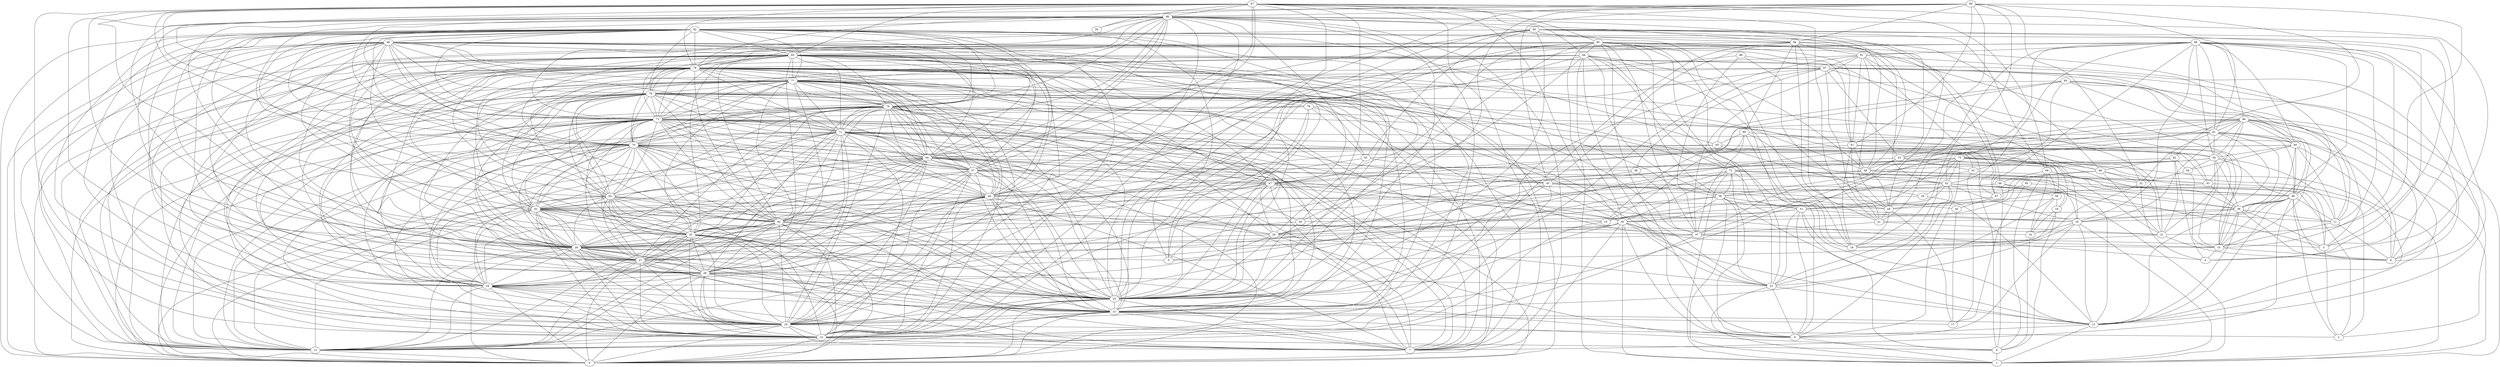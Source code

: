 digraph "sensornet-topology" {
label = "";
rankdir="BT";"0"->"13" [arrowhead = "both"] 
"0"->"14" [arrowhead = "both"] 
"0"->"20" [arrowhead = "both"] 
"0"->"21" [arrowhead = "both"] 
"0"->"23" [arrowhead = "both"] 
"0"->"24" [arrowhead = "both"] 
"0"->"26" [arrowhead = "both"] 
"0"->"27" [arrowhead = "both"] 
"0"->"28" [arrowhead = "both"] 
"0"->"33" [arrowhead = "both"] 
"0"->"40" [arrowhead = "both"] 
"0"->"42" [arrowhead = "both"] 
"0"->"63" [arrowhead = "both"] 
"0"->"64" [arrowhead = "both"] 
"0"->"70" [arrowhead = "both"] 
"0"->"71" [arrowhead = "both"] 
"0"->"73" [arrowhead = "both"] 
"0"->"74" [arrowhead = "both"] 
"0"->"76" [arrowhead = "both"] 
"0"->"77" [arrowhead = "both"] 
"0"->"78" [arrowhead = "both"] 
"0"->"83" [arrowhead = "both"] 
"0"->"90" [arrowhead = "both"] 
"0"->"92" [arrowhead = "both"] 
"1"->"6" [arrowhead = "both"] 
"1"->"8" [arrowhead = "both"] 
"1"->"12" [arrowhead = "both"] 
"1"->"22" [arrowhead = "both"] 
"1"->"25" [arrowhead = "both"] 
"1"->"35" [arrowhead = "both"] 
"1"->"58" [arrowhead = "both"] 
"1"->"62" [arrowhead = "both"] 
"1"->"71" [arrowhead = "both"] 
"1"->"72" [arrowhead = "both"] 
"1"->"75" [arrowhead = "both"] 
"1"->"85" [arrowhead = "both"] 
"1"->"93" [arrowhead = "both"] 
"2"->"3" [arrowhead = "both"] 
"2"->"20" [arrowhead = "both"] 
"2"->"43" [arrowhead = "both"] 
"2"->"48" [arrowhead = "both"] 
"2"->"80" [arrowhead = "both"] 
"2"->"93" [arrowhead = "both"] 
"3"->"36" [arrowhead = "both"] 
"3"->"37" [arrowhead = "both"] 
"3"->"45" [arrowhead = "both"] 
"3"->"68" [arrowhead = "both"] 
"3"->"69" [arrowhead = "both"] 
"3"->"87" [arrowhead = "both"] 
"3"->"92" [arrowhead = "both"] 
"3"->"95" [arrowhead = "both"] 
"4"->"10" [arrowhead = "both"] 
"4"->"32" [arrowhead = "both"] 
"4"->"47" [arrowhead = "both"] 
"4"->"82" [arrowhead = "both"] 
"4"->"95" [arrowhead = "both"] 
"4"->"96" [arrowhead = "both"] 
"5"->"19" [arrowhead = "both"] 
"5"->"28" [arrowhead = "both"] 
"5"->"29" [arrowhead = "both"] 
"5"->"45" [arrowhead = "both"] 
"5"->"79" [arrowhead = "both"] 
"5"->"92" [arrowhead = "both"] 
"5"->"95" [arrowhead = "both"] 
"6"->"14" [arrowhead = "both"] 
"6"->"16" [arrowhead = "both"] 
"6"->"19" [arrowhead = "both"] 
"6"->"21" [arrowhead = "both"] 
"6"->"51" [arrowhead = "both"] 
"6"->"66" [arrowhead = "both"] 
"6"->"69" [arrowhead = "both"] 
"6"->"79" [arrowhead = "both"] 
"7"->"14" [arrowhead = "both"] 
"7"->"20" [arrowhead = "both"] 
"7"->"21" [arrowhead = "both"] 
"7"->"23" [arrowhead = "both"] 
"7"->"24" [arrowhead = "both"] 
"7"->"27" [arrowhead = "both"] 
"7"->"28" [arrowhead = "both"] 
"7"->"33" [arrowhead = "both"] 
"7"->"35" [arrowhead = "both"] 
"7"->"46" [arrowhead = "both"] 
"7"->"47" [arrowhead = "both"] 
"7"->"48" [arrowhead = "both"] 
"7"->"64" [arrowhead = "both"] 
"7"->"70" [arrowhead = "both"] 
"7"->"71" [arrowhead = "both"] 
"7"->"73" [arrowhead = "both"] 
"7"->"74" [arrowhead = "both"] 
"7"->"77" [arrowhead = "both"] 
"7"->"78" [arrowhead = "both"] 
"7"->"83" [arrowhead = "both"] 
"7"->"96" [arrowhead = "both"] 
"7"->"97" [arrowhead = "both"] 
"8"->"12" [arrowhead = "both"] 
"8"->"22" [arrowhead = "both"] 
"8"->"25" [arrowhead = "both"] 
"8"->"28" [arrowhead = "both"] 
"8"->"34" [arrowhead = "both"] 
"8"->"35" [arrowhead = "both"] 
"8"->"51" [arrowhead = "both"] 
"8"->"62" [arrowhead = "both"] 
"8"->"72" [arrowhead = "both"] 
"8"->"75" [arrowhead = "both"] 
"8"->"77" [arrowhead = "both"] 
"8"->"84" [arrowhead = "both"] 
"8"->"85" [arrowhead = "both"] 
"9"->"10" [arrowhead = "both"] 
"9"->"11" [arrowhead = "both"] 
"9"->"31" [arrowhead = "both"] 
"9"->"36" [arrowhead = "both"] 
"9"->"48" [arrowhead = "both"] 
"9"->"60" [arrowhead = "both"] 
"9"->"61" [arrowhead = "both"] 
"9"->"83" [arrowhead = "both"] 
"9"->"86" [arrowhead = "both"] 
"9"->"87" [arrowhead = "both"] 
"9"->"98" [arrowhead = "both"] 
"10"->"11" [arrowhead = "both"] 
"10"->"35" [arrowhead = "both"] 
"10"->"36" [arrowhead = "both"] 
"10"->"37" [arrowhead = "both"] 
"10"->"48" [arrowhead = "both"] 
"10"->"54" [arrowhead = "both"] 
"10"->"59" [arrowhead = "both"] 
"10"->"61" [arrowhead = "both"] 
"10"->"78" [arrowhead = "both"] 
"10"->"86" [arrowhead = "both"] 
"10"->"87" [arrowhead = "both"] 
"10"->"98" [arrowhead = "both"] 
"11"->"36" [arrowhead = "both"] 
"11"->"47" [arrowhead = "both"] 
"11"->"48" [arrowhead = "both"] 
"11"->"59" [arrowhead = "both"] 
"11"->"60" [arrowhead = "both"] 
"11"->"85" [arrowhead = "both"] 
"11"->"86" [arrowhead = "both"] 
"11"->"98" [arrowhead = "both"] 
"12"->"21" [arrowhead = "both"] 
"12"->"22" [arrowhead = "both"] 
"12"->"25" [arrowhead = "both"] 
"12"->"35" [arrowhead = "both"] 
"12"->"36" [arrowhead = "both"] 
"12"->"39" [arrowhead = "both"] 
"12"->"48" [arrowhead = "both"] 
"12"->"51" [arrowhead = "both"] 
"12"->"58" [arrowhead = "both"] 
"12"->"72" [arrowhead = "both"] 
"12"->"75" [arrowhead = "both"] 
"12"->"86" [arrowhead = "both"] 
"12"->"90" [arrowhead = "both"] 
"12"->"98" [arrowhead = "both"] 
"13"->"14" [arrowhead = "both"] 
"13"->"20" [arrowhead = "both"] 
"13"->"21" [arrowhead = "both"] 
"13"->"23" [arrowhead = "both"] 
"13"->"24" [arrowhead = "both"] 
"13"->"26" [arrowhead = "both"] 
"13"->"27" [arrowhead = "both"] 
"13"->"28" [arrowhead = "both"] 
"13"->"33" [arrowhead = "both"] 
"13"->"37" [arrowhead = "both"] 
"13"->"40" [arrowhead = "both"] 
"13"->"42" [arrowhead = "both"] 
"13"->"64" [arrowhead = "both"] 
"13"->"70" [arrowhead = "both"] 
"13"->"71" [arrowhead = "both"] 
"13"->"73" [arrowhead = "both"] 
"13"->"74" [arrowhead = "both"] 
"13"->"75" [arrowhead = "both"] 
"13"->"76" [arrowhead = "both"] 
"13"->"77" [arrowhead = "both"] 
"13"->"78" [arrowhead = "both"] 
"13"->"79" [arrowhead = "both"] 
"13"->"83" [arrowhead = "both"] 
"13"->"90" [arrowhead = "both"] 
"13"->"92" [arrowhead = "both"] 
"13"->"98" [arrowhead = "both"] 
"14"->"15" [arrowhead = "both"] 
"14"->"20" [arrowhead = "both"] 
"14"->"21" [arrowhead = "both"] 
"14"->"23" [arrowhead = "both"] 
"14"->"24" [arrowhead = "both"] 
"14"->"26" [arrowhead = "both"] 
"14"->"27" [arrowhead = "both"] 
"14"->"28" [arrowhead = "both"] 
"14"->"33" [arrowhead = "both"] 
"14"->"40" [arrowhead = "both"] 
"14"->"42" [arrowhead = "both"] 
"14"->"45" [arrowhead = "both"] 
"14"->"46" [arrowhead = "both"] 
"14"->"57" [arrowhead = "both"] 
"14"->"63" [arrowhead = "both"] 
"14"->"70" [arrowhead = "both"] 
"14"->"71" [arrowhead = "both"] 
"14"->"73" [arrowhead = "both"] 
"14"->"74" [arrowhead = "both"] 
"14"->"76" [arrowhead = "both"] 
"14"->"77" [arrowhead = "both"] 
"14"->"78" [arrowhead = "both"] 
"14"->"83" [arrowhead = "both"] 
"14"->"90" [arrowhead = "both"] 
"14"->"92" [arrowhead = "both"] 
"14"->"94" [arrowhead = "both"] 
"14"->"95" [arrowhead = "both"] 
"14"->"96" [arrowhead = "both"] 
"15"->"39" [arrowhead = "both"] 
"15"->"42" [arrowhead = "both"] 
"15"->"43" [arrowhead = "both"] 
"15"->"51" [arrowhead = "both"] 
"15"->"64" [arrowhead = "both"] 
"15"->"89" [arrowhead = "both"] 
"15"->"93" [arrowhead = "both"] 
"16"->"19" [arrowhead = "both"] 
"16"->"25" [arrowhead = "both"] 
"16"->"42" [arrowhead = "both"] 
"16"->"56" [arrowhead = "both"] 
"16"->"69" [arrowhead = "both"] 
"17"->"21" [arrowhead = "both"] 
"17"->"30" [arrowhead = "both"] 
"17"->"44" [arrowhead = "both"] 
"17"->"52" [arrowhead = "both"] 
"17"->"80" [arrowhead = "both"] 
"18"->"31" [arrowhead = "both"] 
"18"->"32" [arrowhead = "both"] 
"18"->"44" [arrowhead = "both"] 
"18"->"81" [arrowhead = "both"] 
"18"->"84" [arrowhead = "both"] 
"18"->"89" [arrowhead = "both"] 
"18"->"94" [arrowhead = "both"] 
"18"->"96" [arrowhead = "both"] 
"18"->"99" [arrowhead = "both"] 
"19"->"56" [arrowhead = "both"] 
"19"->"66" [arrowhead = "both"] 
"19"->"71" [arrowhead = "both"] 
"20"->"21" [arrowhead = "both"] 
"20"->"23" [arrowhead = "both"] 
"20"->"24" [arrowhead = "both"] 
"20"->"26" [arrowhead = "both"] 
"20"->"27" [arrowhead = "both"] 
"20"->"28" [arrowhead = "both"] 
"20"->"33" [arrowhead = "both"] 
"20"->"40" [arrowhead = "both"] 
"20"->"42" [arrowhead = "both"] 
"20"->"46" [arrowhead = "both"] 
"20"->"47" [arrowhead = "both"] 
"20"->"52" [arrowhead = "both"] 
"20"->"57" [arrowhead = "both"] 
"20"->"61" [arrowhead = "both"] 
"20"->"63" [arrowhead = "both"] 
"20"->"64" [arrowhead = "both"] 
"20"->"71" [arrowhead = "both"] 
"20"->"73" [arrowhead = "both"] 
"20"->"74" [arrowhead = "both"] 
"20"->"76" [arrowhead = "both"] 
"20"->"77" [arrowhead = "both"] 
"20"->"78" [arrowhead = "both"] 
"20"->"83" [arrowhead = "both"] 
"20"->"90" [arrowhead = "both"] 
"20"->"92" [arrowhead = "both"] 
"20"->"96" [arrowhead = "both"] 
"20"->"97" [arrowhead = "both"] 
"21"->"23" [arrowhead = "both"] 
"21"->"24" [arrowhead = "both"] 
"21"->"26" [arrowhead = "both"] 
"21"->"27" [arrowhead = "both"] 
"21"->"28" [arrowhead = "both"] 
"21"->"33" [arrowhead = "both"] 
"21"->"40" [arrowhead = "both"] 
"21"->"42" [arrowhead = "both"] 
"21"->"46" [arrowhead = "both"] 
"21"->"56" [arrowhead = "both"] 
"21"->"57" [arrowhead = "both"] 
"21"->"63" [arrowhead = "both"] 
"21"->"64" [arrowhead = "both"] 
"21"->"70" [arrowhead = "both"] 
"21"->"73" [arrowhead = "both"] 
"21"->"74" [arrowhead = "both"] 
"21"->"76" [arrowhead = "both"] 
"21"->"77" [arrowhead = "both"] 
"21"->"78" [arrowhead = "both"] 
"21"->"83" [arrowhead = "both"] 
"21"->"90" [arrowhead = "both"] 
"21"->"92" [arrowhead = "both"] 
"21"->"96" [arrowhead = "both"] 
"22"->"25" [arrowhead = "both"] 
"22"->"26" [arrowhead = "both"] 
"22"->"34" [arrowhead = "both"] 
"22"->"35" [arrowhead = "both"] 
"22"->"51" [arrowhead = "both"] 
"22"->"58" [arrowhead = "both"] 
"22"->"62" [arrowhead = "both"] 
"22"->"75" [arrowhead = "both"] 
"22"->"76" [arrowhead = "both"] 
"22"->"79" [arrowhead = "both"] 
"22"->"84" [arrowhead = "both"] 
"22"->"85" [arrowhead = "both"] 
"23"->"24" [arrowhead = "both"] 
"23"->"26" [arrowhead = "both"] 
"23"->"27" [arrowhead = "both"] 
"23"->"28" [arrowhead = "both"] 
"23"->"29" [arrowhead = "both"] 
"23"->"33" [arrowhead = "both"] 
"23"->"34" [arrowhead = "both"] 
"23"->"35" [arrowhead = "both"] 
"23"->"40" [arrowhead = "both"] 
"23"->"42" [arrowhead = "both"] 
"23"->"45" [arrowhead = "both"] 
"23"->"46" [arrowhead = "both"] 
"23"->"47" [arrowhead = "both"] 
"23"->"57" [arrowhead = "both"] 
"23"->"63" [arrowhead = "both"] 
"23"->"64" [arrowhead = "both"] 
"23"->"70" [arrowhead = "both"] 
"23"->"71" [arrowhead = "both"] 
"23"->"74" [arrowhead = "both"] 
"23"->"76" [arrowhead = "both"] 
"23"->"77" [arrowhead = "both"] 
"23"->"78" [arrowhead = "both"] 
"23"->"79" [arrowhead = "both"] 
"23"->"83" [arrowhead = "both"] 
"23"->"84" [arrowhead = "both"] 
"23"->"85" [arrowhead = "both"] 
"23"->"87" [arrowhead = "both"] 
"23"->"90" [arrowhead = "both"] 
"23"->"91" [arrowhead = "both"] 
"23"->"92" [arrowhead = "both"] 
"23"->"95" [arrowhead = "both"] 
"23"->"96" [arrowhead = "both"] 
"23"->"97" [arrowhead = "both"] 
"24"->"26" [arrowhead = "both"] 
"24"->"27" [arrowhead = "both"] 
"24"->"28" [arrowhead = "both"] 
"24"->"33" [arrowhead = "both"] 
"24"->"34" [arrowhead = "both"] 
"24"->"40" [arrowhead = "both"] 
"24"->"42" [arrowhead = "both"] 
"24"->"46" [arrowhead = "both"] 
"24"->"57" [arrowhead = "both"] 
"24"->"63" [arrowhead = "both"] 
"24"->"64" [arrowhead = "both"] 
"24"->"70" [arrowhead = "both"] 
"24"->"71" [arrowhead = "both"] 
"24"->"73" [arrowhead = "both"] 
"24"->"76" [arrowhead = "both"] 
"24"->"77" [arrowhead = "both"] 
"24"->"78" [arrowhead = "both"] 
"24"->"83" [arrowhead = "both"] 
"24"->"90" [arrowhead = "both"] 
"24"->"92" [arrowhead = "both"] 
"24"->"96" [arrowhead = "both"] 
"25"->"36" [arrowhead = "both"] 
"25"->"48" [arrowhead = "both"] 
"25"->"51" [arrowhead = "both"] 
"25"->"58" [arrowhead = "both"] 
"25"->"62" [arrowhead = "both"] 
"25"->"72" [arrowhead = "both"] 
"25"->"83" [arrowhead = "both"] 
"25"->"86" [arrowhead = "both"] 
"25"->"98" [arrowhead = "both"] 
"26"->"27" [arrowhead = "both"] 
"26"->"28" [arrowhead = "both"] 
"26"->"33" [arrowhead = "both"] 
"26"->"40" [arrowhead = "both"] 
"26"->"42" [arrowhead = "both"] 
"26"->"63" [arrowhead = "both"] 
"26"->"64" [arrowhead = "both"] 
"26"->"70" [arrowhead = "both"] 
"26"->"71" [arrowhead = "both"] 
"26"->"72" [arrowhead = "both"] 
"26"->"73" [arrowhead = "both"] 
"26"->"74" [arrowhead = "both"] 
"26"->"77" [arrowhead = "both"] 
"26"->"78" [arrowhead = "both"] 
"26"->"83" [arrowhead = "both"] 
"26"->"87" [arrowhead = "both"] 
"26"->"88" [arrowhead = "both"] 
"26"->"90" [arrowhead = "both"] 
"26"->"92" [arrowhead = "both"] 
"27"->"28" [arrowhead = "both"] 
"27"->"33" [arrowhead = "both"] 
"27"->"37" [arrowhead = "both"] 
"27"->"40" [arrowhead = "both"] 
"27"->"42" [arrowhead = "both"] 
"27"->"46" [arrowhead = "both"] 
"27"->"57" [arrowhead = "both"] 
"27"->"59" [arrowhead = "both"] 
"27"->"63" [arrowhead = "both"] 
"27"->"64" [arrowhead = "both"] 
"27"->"70" [arrowhead = "both"] 
"27"->"71" [arrowhead = "both"] 
"27"->"73" [arrowhead = "both"] 
"27"->"74" [arrowhead = "both"] 
"27"->"76" [arrowhead = "both"] 
"27"->"78" [arrowhead = "both"] 
"27"->"83" [arrowhead = "both"] 
"27"->"90" [arrowhead = "both"] 
"27"->"92" [arrowhead = "both"] 
"27"->"96" [arrowhead = "both"] 
"28"->"33" [arrowhead = "both"] 
"28"->"34" [arrowhead = "both"] 
"28"->"35" [arrowhead = "both"] 
"28"->"40" [arrowhead = "both"] 
"28"->"42" [arrowhead = "both"] 
"28"->"46" [arrowhead = "both"] 
"28"->"47" [arrowhead = "both"] 
"28"->"49" [arrowhead = "both"] 
"28"->"55" [arrowhead = "both"] 
"28"->"57" [arrowhead = "both"] 
"28"->"58" [arrowhead = "both"] 
"28"->"63" [arrowhead = "both"] 
"28"->"64" [arrowhead = "both"] 
"28"->"70" [arrowhead = "both"] 
"28"->"71" [arrowhead = "both"] 
"28"->"73" [arrowhead = "both"] 
"28"->"74" [arrowhead = "both"] 
"28"->"76" [arrowhead = "both"] 
"28"->"77" [arrowhead = "both"] 
"28"->"78" [arrowhead = "both"] 
"28"->"83" [arrowhead = "both"] 
"28"->"84" [arrowhead = "both"] 
"28"->"85" [arrowhead = "both"] 
"28"->"90" [arrowhead = "both"] 
"28"->"92" [arrowhead = "both"] 
"28"->"96" [arrowhead = "both"] 
"28"->"97" [arrowhead = "both"] 
"28"->"99" [arrowhead = "both"] 
"29"->"36" [arrowhead = "both"] 
"29"->"55" [arrowhead = "both"] 
"29"->"73" [arrowhead = "both"] 
"29"->"99" [arrowhead = "both"] 
"30"->"45" [arrowhead = "both"] 
"30"->"67" [arrowhead = "both"] 
"31"->"40" [arrowhead = "both"] 
"31"->"41" [arrowhead = "both"] 
"31"->"49" [arrowhead = "both"] 
"31"->"59" [arrowhead = "both"] 
"31"->"68" [arrowhead = "both"] 
"31"->"74" [arrowhead = "both"] 
"31"->"82" [arrowhead = "both"] 
"31"->"91" [arrowhead = "both"] 
"31"->"99" [arrowhead = "both"] 
"32"->"49" [arrowhead = "both"] 
"32"->"54" [arrowhead = "both"] 
"32"->"61" [arrowhead = "both"] 
"32"->"68" [arrowhead = "both"] 
"32"->"99" [arrowhead = "both"] 
"33"->"40" [arrowhead = "both"] 
"33"->"42" [arrowhead = "both"] 
"33"->"46" [arrowhead = "both"] 
"33"->"47" [arrowhead = "both"] 
"33"->"57" [arrowhead = "both"] 
"33"->"63" [arrowhead = "both"] 
"33"->"64" [arrowhead = "both"] 
"33"->"70" [arrowhead = "both"] 
"33"->"71" [arrowhead = "both"] 
"33"->"73" [arrowhead = "both"] 
"33"->"74" [arrowhead = "both"] 
"33"->"76" [arrowhead = "both"] 
"33"->"77" [arrowhead = "both"] 
"33"->"78" [arrowhead = "both"] 
"33"->"90" [arrowhead = "both"] 
"33"->"92" [arrowhead = "both"] 
"33"->"96" [arrowhead = "both"] 
"33"->"97" [arrowhead = "both"] 
"33"->"98" [arrowhead = "both"] 
"34"->"35" [arrowhead = "both"] 
"34"->"38" [arrowhead = "both"] 
"34"->"47" [arrowhead = "both"] 
"34"->"58" [arrowhead = "both"] 
"34"->"70" [arrowhead = "both"] 
"34"->"72" [arrowhead = "both"] 
"34"->"73" [arrowhead = "both"] 
"34"->"78" [arrowhead = "both"] 
"34"->"85" [arrowhead = "both"] 
"34"->"97" [arrowhead = "both"] 
"35"->"47" [arrowhead = "both"] 
"35"->"51" [arrowhead = "both"] 
"35"->"58" [arrowhead = "both"] 
"35"->"68" [arrowhead = "both"] 
"35"->"72" [arrowhead = "both"] 
"35"->"73" [arrowhead = "both"] 
"35"->"78" [arrowhead = "both"] 
"35"->"84" [arrowhead = "both"] 
"35"->"97" [arrowhead = "both"] 
"36"->"43" [arrowhead = "both"] 
"36"->"48" [arrowhead = "both"] 
"36"->"53" [arrowhead = "both"] 
"36"->"59" [arrowhead = "both"] 
"36"->"60" [arrowhead = "both"] 
"36"->"61" [arrowhead = "both"] 
"36"->"62" [arrowhead = "both"] 
"36"->"75" [arrowhead = "both"] 
"36"->"98" [arrowhead = "both"] 
"37"->"38" [arrowhead = "both"] 
"37"->"41" [arrowhead = "both"] 
"37"->"53" [arrowhead = "both"] 
"37"->"60" [arrowhead = "both"] 
"37"->"63" [arrowhead = "both"] 
"37"->"76" [arrowhead = "both"] 
"37"->"77" [arrowhead = "both"] 
"37"->"85" [arrowhead = "both"] 
"37"->"88" [arrowhead = "both"] 
"37"->"89" [arrowhead = "both"] 
"37"->"91" [arrowhead = "both"] 
"38"->"59" [arrowhead = "both"] 
"38"->"64" [arrowhead = "both"] 
"38"->"87" [arrowhead = "both"] 
"39"->"62" [arrowhead = "both"] 
"39"->"65" [arrowhead = "both"] 
"40"->"42" [arrowhead = "both"] 
"40"->"63" [arrowhead = "both"] 
"40"->"64" [arrowhead = "both"] 
"40"->"70" [arrowhead = "both"] 
"40"->"71" [arrowhead = "both"] 
"40"->"73" [arrowhead = "both"] 
"40"->"74" [arrowhead = "both"] 
"40"->"76" [arrowhead = "both"] 
"40"->"77" [arrowhead = "both"] 
"40"->"78" [arrowhead = "both"] 
"40"->"81" [arrowhead = "both"] 
"40"->"83" [arrowhead = "both"] 
"40"->"86" [arrowhead = "both"] 
"40"->"92" [arrowhead = "both"] 
"40"->"97" [arrowhead = "both"] 
"41"->"44" [arrowhead = "both"] 
"41"->"48" [arrowhead = "both"] 
"41"->"81" [arrowhead = "both"] 
"41"->"87" [arrowhead = "both"] 
"41"->"94" [arrowhead = "both"] 
"41"->"97" [arrowhead = "both"] 
"41"->"98" [arrowhead = "both"] 
"42"->"46" [arrowhead = "both"] 
"42"->"63" [arrowhead = "both"] 
"42"->"64" [arrowhead = "both"] 
"42"->"65" [arrowhead = "both"] 
"42"->"66" [arrowhead = "both"] 
"42"->"70" [arrowhead = "both"] 
"42"->"71" [arrowhead = "both"] 
"42"->"73" [arrowhead = "both"] 
"42"->"74" [arrowhead = "both"] 
"42"->"76" [arrowhead = "both"] 
"42"->"77" [arrowhead = "both"] 
"42"->"78" [arrowhead = "both"] 
"42"->"83" [arrowhead = "both"] 
"42"->"90" [arrowhead = "both"] 
"43"->"52" [arrowhead = "both"] 
"43"->"65" [arrowhead = "both"] 
"43"->"72" [arrowhead = "both"] 
"43"->"86" [arrowhead = "both"] 
"43"->"89" [arrowhead = "both"] 
"44"->"45" [arrowhead = "both"] 
"44"->"46" [arrowhead = "both"] 
"44"->"49" [arrowhead = "both"] 
"44"->"67" [arrowhead = "both"] 
"44"->"68" [arrowhead = "both"] 
"44"->"88" [arrowhead = "both"] 
"44"->"91" [arrowhead = "both"] 
"44"->"95" [arrowhead = "both"] 
"44"->"99" [arrowhead = "both"] 
"45"->"53" [arrowhead = "both"] 
"45"->"55" [arrowhead = "both"] 
"45"->"64" [arrowhead = "both"] 
"45"->"73" [arrowhead = "both"] 
"45"->"94" [arrowhead = "both"] 
"45"->"99" [arrowhead = "both"] 
"46"->"47" [arrowhead = "both"] 
"46"->"49" [arrowhead = "both"] 
"46"->"57" [arrowhead = "both"] 
"46"->"64" [arrowhead = "both"] 
"46"->"70" [arrowhead = "both"] 
"46"->"71" [arrowhead = "both"] 
"46"->"73" [arrowhead = "both"] 
"46"->"74" [arrowhead = "both"] 
"46"->"77" [arrowhead = "both"] 
"46"->"78" [arrowhead = "both"] 
"46"->"83" [arrowhead = "both"] 
"46"->"92" [arrowhead = "both"] 
"46"->"94" [arrowhead = "both"] 
"46"->"97" [arrowhead = "both"] 
"46"->"99" [arrowhead = "both"] 
"47"->"57" [arrowhead = "both"] 
"47"->"61" [arrowhead = "both"] 
"47"->"70" [arrowhead = "both"] 
"47"->"73" [arrowhead = "both"] 
"47"->"78" [arrowhead = "both"] 
"47"->"83" [arrowhead = "both"] 
"47"->"84" [arrowhead = "both"] 
"47"->"85" [arrowhead = "both"] 
"47"->"96" [arrowhead = "both"] 
"48"->"57" [arrowhead = "both"] 
"48"->"59" [arrowhead = "both"] 
"48"->"60" [arrowhead = "both"] 
"48"->"61" [arrowhead = "both"] 
"48"->"62" [arrowhead = "both"] 
"48"->"75" [arrowhead = "both"] 
"48"->"86" [arrowhead = "both"] 
"48"->"91" [arrowhead = "both"] 
"49"->"53" [arrowhead = "both"] 
"49"->"78" [arrowhead = "both"] 
"49"->"81" [arrowhead = "both"] 
"49"->"82" [arrowhead = "both"] 
"49"->"84" [arrowhead = "both"] 
"49"->"94" [arrowhead = "both"] 
"49"->"96" [arrowhead = "both"] 
"50"->"96" [arrowhead = "both"] 
"50"->"97" [arrowhead = "both"] 
"51"->"56" [arrowhead = "both"] 
"51"->"58" [arrowhead = "both"] 
"51"->"62" [arrowhead = "both"] 
"51"->"72" [arrowhead = "both"] 
"51"->"75" [arrowhead = "both"] 
"51"->"85" [arrowhead = "both"] 
"51"->"86" [arrowhead = "both"] 
"52"->"53" [arrowhead = "both"] 
"52"->"70" [arrowhead = "both"] 
"52"->"93" [arrowhead = "both"] 
"53"->"61" [arrowhead = "both"] 
"53"->"86" [arrowhead = "both"] 
"53"->"87" [arrowhead = "both"] 
"53"->"95" [arrowhead = "both"] 
"54"->"59" [arrowhead = "both"] 
"54"->"60" [arrowhead = "both"] 
"54"->"82" [arrowhead = "both"] 
"55"->"60" [arrowhead = "both"] 
"55"->"78" [arrowhead = "both"] 
"55"->"79" [arrowhead = "both"] 
"55"->"95" [arrowhead = "both"] 
"56"->"66" [arrowhead = "both"] 
"56"->"69" [arrowhead = "both"] 
"56"->"71" [arrowhead = "both"] 
"57"->"59" [arrowhead = "both"] 
"57"->"64" [arrowhead = "both"] 
"57"->"70" [arrowhead = "both"] 
"57"->"71" [arrowhead = "both"] 
"57"->"73" [arrowhead = "both"] 
"57"->"74" [arrowhead = "both"] 
"57"->"76" [arrowhead = "both"] 
"57"->"77" [arrowhead = "both"] 
"57"->"78" [arrowhead = "both"] 
"57"->"83" [arrowhead = "both"] 
"57"->"96" [arrowhead = "both"] 
"57"->"97" [arrowhead = "both"] 
"57"->"98" [arrowhead = "both"] 
"58"->"62" [arrowhead = "both"] 
"58"->"72" [arrowhead = "both"] 
"58"->"75" [arrowhead = "both"] 
"58"->"78" [arrowhead = "both"] 
"58"->"84" [arrowhead = "both"] 
"58"->"85" [arrowhead = "both"] 
"59"->"60" [arrowhead = "both"] 
"59"->"61" [arrowhead = "both"] 
"59"->"74" [arrowhead = "both"] 
"59"->"81" [arrowhead = "both"] 
"59"->"86" [arrowhead = "both"] 
"59"->"98" [arrowhead = "both"] 
"60"->"61" [arrowhead = "both"] 
"60"->"86" [arrowhead = "both"] 
"60"->"87" [arrowhead = "both"] 
"60"->"98" [arrowhead = "both"] 
"61"->"86" [arrowhead = "both"] 
"61"->"93" [arrowhead = "both"] 
"61"->"97" [arrowhead = "both"] 
"61"->"98" [arrowhead = "both"] 
"62"->"72" [arrowhead = "both"] 
"62"->"75" [arrowhead = "both"] 
"62"->"85" [arrowhead = "both"] 
"62"->"86" [arrowhead = "both"] 
"62"->"89" [arrowhead = "both"] 
"62"->"98" [arrowhead = "both"] 
"63"->"64" [arrowhead = "both"] 
"63"->"70" [arrowhead = "both"] 
"63"->"71" [arrowhead = "both"] 
"63"->"73" [arrowhead = "both"] 
"63"->"74" [arrowhead = "both"] 
"63"->"76" [arrowhead = "both"] 
"63"->"77" [arrowhead = "both"] 
"63"->"78" [arrowhead = "both"] 
"63"->"83" [arrowhead = "both"] 
"63"->"87" [arrowhead = "both"] 
"63"->"90" [arrowhead = "both"] 
"63"->"92" [arrowhead = "both"] 
"64"->"65" [arrowhead = "both"] 
"64"->"70" [arrowhead = "both"] 
"64"->"71" [arrowhead = "both"] 
"64"->"73" [arrowhead = "both"] 
"64"->"74" [arrowhead = "both"] 
"64"->"76" [arrowhead = "both"] 
"64"->"77" [arrowhead = "both"] 
"64"->"78" [arrowhead = "both"] 
"64"->"83" [arrowhead = "both"] 
"64"->"90" [arrowhead = "both"] 
"64"->"92" [arrowhead = "both"] 
"64"->"95" [arrowhead = "both"] 
"64"->"96" [arrowhead = "both"] 
"65"->"89" [arrowhead = "both"] 
"65"->"92" [arrowhead = "both"] 
"65"->"93" [arrowhead = "both"] 
"66"->"69" [arrowhead = "both"] 
"66"->"92" [arrowhead = "both"] 
"67"->"80" [arrowhead = "both"] 
"67"->"91" [arrowhead = "both"] 
"67"->"94" [arrowhead = "both"] 
"67"->"98" [arrowhead = "both"] 
"68"->"71" [arrowhead = "both"] 
"68"->"81" [arrowhead = "both"] 
"68"->"82" [arrowhead = "both"] 
"68"->"94" [arrowhead = "both"] 
"69"->"95" [arrowhead = "both"] 
"69"->"97" [arrowhead = "both"] 
"70"->"71" [arrowhead = "both"] 
"70"->"73" [arrowhead = "both"] 
"70"->"74" [arrowhead = "both"] 
"70"->"76" [arrowhead = "both"] 
"70"->"77" [arrowhead = "both"] 
"70"->"78" [arrowhead = "both"] 
"70"->"83" [arrowhead = "both"] 
"70"->"90" [arrowhead = "both"] 
"70"->"91" [arrowhead = "both"] 
"70"->"92" [arrowhead = "both"] 
"70"->"96" [arrowhead = "both"] 
"70"->"97" [arrowhead = "both"] 
"71"->"73" [arrowhead = "both"] 
"71"->"74" [arrowhead = "both"] 
"71"->"76" [arrowhead = "both"] 
"71"->"77" [arrowhead = "both"] 
"71"->"78" [arrowhead = "both"] 
"71"->"83" [arrowhead = "both"] 
"71"->"90" [arrowhead = "both"] 
"71"->"92" [arrowhead = "both"] 
"71"->"96" [arrowhead = "both"] 
"72"->"75" [arrowhead = "both"] 
"72"->"76" [arrowhead = "both"] 
"72"->"84" [arrowhead = "both"] 
"72"->"85" [arrowhead = "both"] 
"73"->"74" [arrowhead = "both"] 
"73"->"76" [arrowhead = "both"] 
"73"->"77" [arrowhead = "both"] 
"73"->"78" [arrowhead = "both"] 
"73"->"79" [arrowhead = "both"] 
"73"->"83" [arrowhead = "both"] 
"73"->"84" [arrowhead = "both"] 
"73"->"85" [arrowhead = "both"] 
"73"->"90" [arrowhead = "both"] 
"73"->"92" [arrowhead = "both"] 
"73"->"95" [arrowhead = "both"] 
"73"->"96" [arrowhead = "both"] 
"73"->"97" [arrowhead = "both"] 
"74"->"76" [arrowhead = "both"] 
"74"->"77" [arrowhead = "both"] 
"74"->"78" [arrowhead = "both"] 
"74"->"83" [arrowhead = "both"] 
"74"->"90" [arrowhead = "both"] 
"74"->"92" [arrowhead = "both"] 
"74"->"96" [arrowhead = "both"] 
"75"->"86" [arrowhead = "both"] 
"75"->"98" [arrowhead = "both"] 
"76"->"77" [arrowhead = "both"] 
"76"->"78" [arrowhead = "both"] 
"76"->"83" [arrowhead = "both"] 
"76"->"90" [arrowhead = "both"] 
"76"->"92" [arrowhead = "both"] 
"76"->"93" [arrowhead = "both"] 
"77"->"78" [arrowhead = "both"] 
"77"->"83" [arrowhead = "both"] 
"77"->"87" [arrowhead = "both"] 
"77"->"90" [arrowhead = "both"] 
"77"->"92" [arrowhead = "both"] 
"77"->"96" [arrowhead = "both"] 
"78"->"83" [arrowhead = "both"] 
"78"->"84" [arrowhead = "both"] 
"78"->"85" [arrowhead = "both"] 
"78"->"90" [arrowhead = "both"] 
"78"->"92" [arrowhead = "both"] 
"78"->"96" [arrowhead = "both"] 
"78"->"97" [arrowhead = "both"] 
"78"->"99" [arrowhead = "both"] 
"79"->"90" [arrowhead = "both"] 
"81"->"85" [arrowhead = "both"] 
"81"->"90" [arrowhead = "both"] 
"81"->"91" [arrowhead = "both"] 
"81"->"99" [arrowhead = "both"] 
"82"->"99" [arrowhead = "both"] 
"83"->"90" [arrowhead = "both"] 
"83"->"92" [arrowhead = "both"] 
"83"->"96" [arrowhead = "both"] 
"83"->"97" [arrowhead = "both"] 
"84"->"85" [arrowhead = "both"] 
"84"->"97" [arrowhead = "both"] 
"85"->"97" [arrowhead = "both"] 
"86"->"93" [arrowhead = "both"] 
"86"->"98" [arrowhead = "both"] 
"87"->"88" [arrowhead = "both"] 
"87"->"91" [arrowhead = "both"] 
"89"->"94" [arrowhead = "both"] 
"90"->"92" [arrowhead = "both"] 
"91"->"94" [arrowhead = "both"] 
"91"->"98" [arrowhead = "both"] 
"92"->"96" [arrowhead = "both"] 
"94"->"95" [arrowhead = "both"] 
"94"->"96" [arrowhead = "both"] 
"94"->"99" [arrowhead = "both"] 
"96"->"97" [arrowhead = "both"] 
"96"->"99" [arrowhead = "both"] 
}